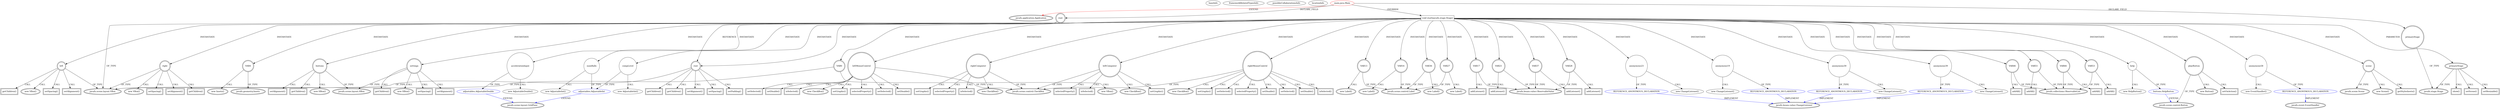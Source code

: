 digraph {
baseInfo[graphId=91,category="extension_graph",isAnonymous=false,possibleRelation=true]
frameworkRelatedTypesInfo[0="javafx.application.Application"]
possibleCollaborationsInfo[0="91~OVERRIDING_METHOD_DECLARATION-INSTANTIATION-~javafx.application.Application ~javafx.beans.value.ChangeListener ~false~true",1="91~OVERRIDING_METHOD_DECLARATION-INSTANTIATION-~javafx.application.Application ~javafx.scene.layout.GridPane ~false~false",2="91~OVERRIDING_METHOD_DECLARATION-INSTANTIATION-~javafx.application.Application ~javafx.event.EventHandler ~false~true",3="91~OVERRIDING_METHOD_DECLARATION-INSTANTIATION-OVERRIDING_METHOD_DECLARATION-INSTANTIATION-~javafx.application.Application ~javafx.scene.layout.GridPane ~false~false",4="91~OVERRIDING_METHOD_DECLARATION-INSTANTIATION-~javafx.application.Application ~javafx.scene.control.Button ~false~false"]
locationInfo[projectName="AaronJRubin-javafx-pong",filePath="/AaronJRubin-javafx-pong/javafx-pong-master/src/main/java/Main.java",contextSignature="Main",graphId="91"]
0[label="main.java.Main",vertexType="ROOT_CLIENT_CLASS_DECLARATION",isFrameworkType=false,color=red]
1[label="javafx.application.Application",vertexType="FRAMEWORK_CLASS_TYPE",isFrameworkType=true,peripheries=2]
2[label="primaryStage",vertexType="FIELD_DECLARATION",isFrameworkType=true,peripheries=2,shape=circle]
3[label="javafx.stage.Stage",vertexType="FRAMEWORK_CLASS_TYPE",isFrameworkType=true,peripheries=2]
4[label="root",vertexType="FIELD_DECLARATION",isFrameworkType=true,peripheries=2,shape=circle]
5[label="javafx.scene.layout.VBox",vertexType="FRAMEWORK_CLASS_TYPE",isFrameworkType=true,peripheries=2]
6[label="void start(javafx.stage.Stage)",vertexType="OVERRIDING_METHOD_DECLARATION",isFrameworkType=false,shape=box]
7[label="primaryStage",vertexType="PARAMETER_DECLARATION",isFrameworkType=true,peripheries=2]
10[label="VAR0",vertexType="VARIABLE_EXPRESION",isFrameworkType=true,peripheries=2,shape=circle]
9[label="new VBox()",vertexType="CONSTRUCTOR_CALL",isFrameworkType=true,peripheries=2]
12[label="root",vertexType="VARIABLE_EXPRESION",isFrameworkType=true,peripheries=2,shape=circle]
13[label="setAlignment()",vertexType="INSIDE_CALL",isFrameworkType=true,peripheries=2,shape=box]
16[label="setSpacing()",vertexType="INSIDE_CALL",isFrameworkType=true,peripheries=2,shape=box]
18[label="setPadding()",vertexType="INSIDE_CALL",isFrameworkType=true,peripheries=2,shape=box]
20[label="VAR4",vertexType="VARIABLE_EXPRESION",isFrameworkType=true,peripheries=2,shape=circle]
21[label="javafx.geometry.Insets",vertexType="FRAMEWORK_CLASS_TYPE",isFrameworkType=true,peripheries=2]
19[label="new Insets()",vertexType="CONSTRUCTOR_CALL",isFrameworkType=true,peripheries=2]
23[label="settings",vertexType="VARIABLE_EXPRESION",isFrameworkType=true,peripheries=2,shape=circle]
24[label="javafx.scene.layout.HBox",vertexType="FRAMEWORK_CLASS_TYPE",isFrameworkType=true,peripheries=2]
22[label="new HBox()",vertexType="CONSTRUCTOR_CALL",isFrameworkType=true,peripheries=2]
26[label="setSpacing()",vertexType="INSIDE_CALL",isFrameworkType=true,peripheries=2,shape=box]
28[label="setAlignment()",vertexType="INSIDE_CALL",isFrameworkType=true,peripheries=2,shape=box]
30[label="numBalls",vertexType="VARIABLE_EXPRESION",isFrameworkType=false,shape=circle]
31[label="adjustables.AdjustableInt",vertexType="REFERENCE_CLIENT_CLASS_DECLARATION",isFrameworkType=false,color=blue]
32[label="javafx.scene.layout.GridPane",vertexType="FRAMEWORK_CLASS_TYPE",isFrameworkType=true,peripheries=2]
29[label="new AdjustableInt()",vertexType="CONSTRUCTOR_CALL",isFrameworkType=false]
34[label="compLevel",vertexType="VARIABLE_EXPRESION",isFrameworkType=false,shape=circle]
33[label="new AdjustableInt()",vertexType="CONSTRUCTOR_CALL",isFrameworkType=false]
37[label="accelerationInput",vertexType="VARIABLE_EXPRESION",isFrameworkType=false,shape=circle]
38[label="adjustables.AdjustableDouble",vertexType="REFERENCE_CLIENT_CLASS_DECLARATION",isFrameworkType=false,color=blue]
36[label="new AdjustableDouble()",vertexType="CONSTRUCTOR_CALL",isFrameworkType=false]
41[label="rightMouseControl",vertexType="VARIABLE_EXPRESION",isFrameworkType=true,peripheries=2,shape=circle]
42[label="javafx.scene.control.CheckBox",vertexType="FRAMEWORK_CLASS_TYPE",isFrameworkType=true,peripheries=2]
40[label="new CheckBox()",vertexType="CONSTRUCTOR_CALL",isFrameworkType=true,peripheries=2]
44[label="setGraphic()",vertexType="INSIDE_CALL",isFrameworkType=true,peripheries=2,shape=box]
46[label="VAR13",vertexType="VARIABLE_EXPRESION",isFrameworkType=true,peripheries=2,shape=circle]
47[label="javafx.scene.control.Label",vertexType="FRAMEWORK_CLASS_TYPE",isFrameworkType=true,peripheries=2]
45[label="new Label()",vertexType="CONSTRUCTOR_CALL",isFrameworkType=true,peripheries=2]
49[label="leftMouseControl",vertexType="VARIABLE_EXPRESION",isFrameworkType=true,peripheries=2,shape=circle]
48[label="new CheckBox()",vertexType="CONSTRUCTOR_CALL",isFrameworkType=true,peripheries=2]
52[label="setGraphic()",vertexType="INSIDE_CALL",isFrameworkType=true,peripheries=2,shape=box]
54[label="VAR16",vertexType="VARIABLE_EXPRESION",isFrameworkType=true,peripheries=2,shape=circle]
53[label="new Label()",vertexType="CONSTRUCTOR_CALL",isFrameworkType=true,peripheries=2]
56[label="VAR17",vertexType="VARIABLE_EXPRESION",isFrameworkType=true,peripheries=2,shape=circle]
58[label="javafx.beans.value.ObservableValue",vertexType="FRAMEWORK_INTERFACE_TYPE",isFrameworkType=true,peripheries=2]
57[label="addListener()",vertexType="INSIDE_CALL",isFrameworkType=true,peripheries=2,shape=box]
60[label="selectedProperty()",vertexType="INSIDE_CALL",isFrameworkType=true,peripheries=2,shape=box]
62[label="anonymous19",vertexType="VARIABLE_EXPRESION",isFrameworkType=false,shape=circle]
63[label="REFERENCE_ANONYMOUS_DECLARATION",vertexType="REFERENCE_ANONYMOUS_DECLARATION",isFrameworkType=false,color=blue]
64[label="javafx.beans.value.ChangeListener",vertexType="FRAMEWORK_INTERFACE_TYPE",isFrameworkType=true,peripheries=2]
61[label="new ChangeListener()",vertexType="CONSTRUCTOR_CALL",isFrameworkType=false]
66[label="setSelected()",vertexType="INSIDE_CALL",isFrameworkType=true,peripheries=2,shape=box]
67[label="VAR21",vertexType="VARIABLE_EXPRESION",isFrameworkType=true,peripheries=2,shape=circle]
68[label="addListener()",vertexType="INSIDE_CALL",isFrameworkType=true,peripheries=2,shape=box]
71[label="selectedProperty()",vertexType="INSIDE_CALL",isFrameworkType=true,peripheries=2,shape=box]
73[label="anonymous23",vertexType="VARIABLE_EXPRESION",isFrameworkType=false,shape=circle]
74[label="REFERENCE_ANONYMOUS_DECLARATION",vertexType="REFERENCE_ANONYMOUS_DECLARATION",isFrameworkType=false,color=blue]
72[label="new ChangeListener()",vertexType="CONSTRUCTOR_CALL",isFrameworkType=false]
77[label="setSelected()",vertexType="INSIDE_CALL",isFrameworkType=true,peripheries=2,shape=box]
79[label="rightComputer",vertexType="VARIABLE_EXPRESION",isFrameworkType=true,peripheries=2,shape=circle]
78[label="new CheckBox()",vertexType="CONSTRUCTOR_CALL",isFrameworkType=true,peripheries=2]
82[label="setGraphic()",vertexType="INSIDE_CALL",isFrameworkType=true,peripheries=2,shape=box]
84[label="VAR27",vertexType="VARIABLE_EXPRESION",isFrameworkType=true,peripheries=2,shape=circle]
83[label="new Label()",vertexType="CONSTRUCTOR_CALL",isFrameworkType=true,peripheries=2]
86[label="VAR28",vertexType="VARIABLE_EXPRESION",isFrameworkType=true,peripheries=2,shape=circle]
87[label="addListener()",vertexType="INSIDE_CALL",isFrameworkType=true,peripheries=2,shape=box]
90[label="selectedProperty()",vertexType="INSIDE_CALL",isFrameworkType=true,peripheries=2,shape=box]
92[label="anonymous30",vertexType="VARIABLE_EXPRESION",isFrameworkType=false,shape=circle]
93[label="REFERENCE_ANONYMOUS_DECLARATION",vertexType="REFERENCE_ANONYMOUS_DECLARATION",isFrameworkType=false,color=blue]
91[label="new ChangeListener()",vertexType="CONSTRUCTOR_CALL",isFrameworkType=false]
96[label="setDisable()",vertexType="INSIDE_CALL",isFrameworkType=true,peripheries=2,shape=box]
98[label="setSelected()",vertexType="INSIDE_CALL",isFrameworkType=true,peripheries=2,shape=box]
100[label="setDisable()",vertexType="INSIDE_CALL",isFrameworkType=true,peripheries=2,shape=box]
102[label="leftComputer",vertexType="VARIABLE_EXPRESION",isFrameworkType=true,peripheries=2,shape=circle]
101[label="new CheckBox()",vertexType="CONSTRUCTOR_CALL",isFrameworkType=true,peripheries=2]
105[label="setGraphic()",vertexType="INSIDE_CALL",isFrameworkType=true,peripheries=2,shape=box]
107[label="VAR36",vertexType="VARIABLE_EXPRESION",isFrameworkType=true,peripheries=2,shape=circle]
106[label="new Label()",vertexType="CONSTRUCTOR_CALL",isFrameworkType=true,peripheries=2]
109[label="VAR37",vertexType="VARIABLE_EXPRESION",isFrameworkType=true,peripheries=2,shape=circle]
110[label="addListener()",vertexType="INSIDE_CALL",isFrameworkType=true,peripheries=2,shape=box]
113[label="selectedProperty()",vertexType="INSIDE_CALL",isFrameworkType=true,peripheries=2,shape=box]
115[label="anonymous39",vertexType="VARIABLE_EXPRESION",isFrameworkType=false,shape=circle]
116[label="REFERENCE_ANONYMOUS_DECLARATION",vertexType="REFERENCE_ANONYMOUS_DECLARATION",isFrameworkType=false,color=blue]
114[label="new ChangeListener()",vertexType="CONSTRUCTOR_CALL",isFrameworkType=false]
119[label="setDisable()",vertexType="INSIDE_CALL",isFrameworkType=true,peripheries=2,shape=box]
121[label="setSelected()",vertexType="INSIDE_CALL",isFrameworkType=true,peripheries=2,shape=box]
123[label="setDisable()",vertexType="INSIDE_CALL",isFrameworkType=true,peripheries=2,shape=box]
125[label="left",vertexType="VARIABLE_EXPRESION",isFrameworkType=true,peripheries=2,shape=circle]
124[label="new VBox()",vertexType="CONSTRUCTOR_CALL",isFrameworkType=true,peripheries=2]
128[label="setSpacing()",vertexType="INSIDE_CALL",isFrameworkType=true,peripheries=2,shape=box]
130[label="setAlignment()",vertexType="INSIDE_CALL",isFrameworkType=true,peripheries=2,shape=box]
131[label="VAR46",vertexType="VARIABLE_EXPRESION",isFrameworkType=true,peripheries=2,shape=circle]
133[label="javafx.collections.ObservableList",vertexType="FRAMEWORK_INTERFACE_TYPE",isFrameworkType=true,peripheries=2]
132[label="addAll()",vertexType="INSIDE_CALL",isFrameworkType=true,peripheries=2,shape=box]
135[label="getChildren()",vertexType="INSIDE_CALL",isFrameworkType=true,peripheries=2,shape=box]
137[label="right",vertexType="VARIABLE_EXPRESION",isFrameworkType=true,peripheries=2,shape=circle]
136[label="new VBox()",vertexType="CONSTRUCTOR_CALL",isFrameworkType=true,peripheries=2]
140[label="setSpacing()",vertexType="INSIDE_CALL",isFrameworkType=true,peripheries=2,shape=box]
142[label="setAlignment()",vertexType="INSIDE_CALL",isFrameworkType=true,peripheries=2,shape=box]
143[label="VAR51",vertexType="VARIABLE_EXPRESION",isFrameworkType=true,peripheries=2,shape=circle]
144[label="addAll()",vertexType="INSIDE_CALL",isFrameworkType=true,peripheries=2,shape=box]
147[label="getChildren()",vertexType="INSIDE_CALL",isFrameworkType=true,peripheries=2,shape=box]
148[label="VAR53",vertexType="VARIABLE_EXPRESION",isFrameworkType=true,peripheries=2,shape=circle]
149[label="addAll()",vertexType="INSIDE_CALL",isFrameworkType=true,peripheries=2,shape=box]
152[label="getChildren()",vertexType="INSIDE_CALL",isFrameworkType=true,peripheries=2,shape=box]
154[label="getChildren()",vertexType="INSIDE_CALL",isFrameworkType=true,peripheries=2,shape=box]
156[label="playButton",vertexType="VARIABLE_EXPRESION",isFrameworkType=true,peripheries=2,shape=circle]
157[label="javafx.scene.control.Button",vertexType="FRAMEWORK_CLASS_TYPE",isFrameworkType=true,peripheries=2]
155[label="new Button()",vertexType="CONSTRUCTOR_CALL",isFrameworkType=true,peripheries=2]
159[label="setOnAction()",vertexType="INSIDE_CALL",isFrameworkType=true,peripheries=2,shape=box]
161[label="anonymous58",vertexType="VARIABLE_EXPRESION",isFrameworkType=false,shape=circle]
162[label="REFERENCE_ANONYMOUS_DECLARATION",vertexType="REFERENCE_ANONYMOUS_DECLARATION",isFrameworkType=false,color=blue]
163[label="javafx.event.EventHandler",vertexType="FRAMEWORK_INTERFACE_TYPE",isFrameworkType=true,peripheries=2]
160[label="new EventHandler()",vertexType="CONSTRUCTOR_CALL",isFrameworkType=false]
165[label="isSelected()",vertexType="INSIDE_CALL",isFrameworkType=true,peripheries=2,shape=box]
167[label="isSelected()",vertexType="INSIDE_CALL",isFrameworkType=true,peripheries=2,shape=box]
169[label="isSelected()",vertexType="INSIDE_CALL",isFrameworkType=true,peripheries=2,shape=box]
171[label="isSelected()",vertexType="INSIDE_CALL",isFrameworkType=true,peripheries=2,shape=box]
173[label="help",vertexType="VARIABLE_EXPRESION",isFrameworkType=false,shape=circle]
174[label="buttons.HelpButton",vertexType="REFERENCE_CLIENT_CLASS_DECLARATION",isFrameworkType=false,color=blue]
172[label="new HelpButton()",vertexType="CONSTRUCTOR_CALL",isFrameworkType=false]
177[label="buttons",vertexType="VARIABLE_EXPRESION",isFrameworkType=true,peripheries=2,shape=circle]
176[label="new HBox()",vertexType="CONSTRUCTOR_CALL",isFrameworkType=true,peripheries=2]
180[label="setAlignment()",vertexType="INSIDE_CALL",isFrameworkType=true,peripheries=2,shape=box]
181[label="VAR66",vertexType="VARIABLE_EXPRESION",isFrameworkType=true,peripheries=2,shape=circle]
182[label="addAll()",vertexType="INSIDE_CALL",isFrameworkType=true,peripheries=2,shape=box]
185[label="getChildren()",vertexType="INSIDE_CALL",isFrameworkType=true,peripheries=2,shape=box]
187[label="getChildren()",vertexType="INSIDE_CALL",isFrameworkType=true,peripheries=2,shape=box]
189[label="scene",vertexType="VARIABLE_EXPRESION",isFrameworkType=true,peripheries=2,shape=circle]
190[label="javafx.scene.Scene",vertexType="FRAMEWORK_CLASS_TYPE",isFrameworkType=true,peripheries=2]
188[label="new Scene()",vertexType="CONSTRUCTOR_CALL",isFrameworkType=true,peripheries=2]
192[label="getStylesheets()",vertexType="INSIDE_CALL",isFrameworkType=true,peripheries=2,shape=box]
194[label="setScene()",vertexType="INSIDE_CALL",isFrameworkType=true,peripheries=2,shape=box]
196[label="setResizable()",vertexType="INSIDE_CALL",isFrameworkType=true,peripheries=2,shape=box]
198[label="show()",vertexType="INSIDE_CALL",isFrameworkType=true,peripheries=2,shape=box]
0->1[label="EXTEND",color=red]
0->2[label="DECLARE_FIELD"]
2->3[label="OF_TYPE"]
0->4[label="DECLARE_FIELD"]
4->5[label="OF_TYPE"]
0->6[label="OVERRIDE"]
7->3[label="OF_TYPE"]
6->7[label="PARAMETER"]
6->10[label="INSTANTIATE"]
10->5[label="OF_TYPE"]
10->9[label="CALL"]
6->12[label="INSTANTIATE"]
4->12[label="REFERENCE"]
12->5[label="OF_TYPE"]
12->13[label="CALL"]
12->16[label="CALL"]
12->18[label="CALL"]
6->20[label="INSTANTIATE"]
20->21[label="OF_TYPE"]
20->19[label="CALL"]
6->23[label="INSTANTIATE"]
23->24[label="OF_TYPE"]
23->22[label="CALL"]
23->26[label="CALL"]
23->28[label="CALL"]
6->30[label="INSTANTIATE"]
31->32[label="EXTEND",color=blue]
30->31[label="OF_TYPE"]
30->29[label="CALL"]
6->34[label="INSTANTIATE"]
34->31[label="OF_TYPE"]
34->33[label="CALL"]
6->37[label="INSTANTIATE"]
38->32[label="EXTEND",color=blue]
37->38[label="OF_TYPE"]
37->36[label="CALL"]
6->41[label="INSTANTIATE"]
41->42[label="OF_TYPE"]
41->40[label="CALL"]
41->44[label="CALL"]
6->46[label="INSTANTIATE"]
46->47[label="OF_TYPE"]
46->45[label="CALL"]
6->49[label="INSTANTIATE"]
49->42[label="OF_TYPE"]
49->48[label="CALL"]
49->52[label="CALL"]
6->54[label="INSTANTIATE"]
54->47[label="OF_TYPE"]
54->53[label="CALL"]
6->56[label="INSTANTIATE"]
56->58[label="OF_TYPE"]
56->57[label="CALL"]
49->60[label="CALL"]
6->62[label="INSTANTIATE"]
63->64[label="IMPLEMENT",color=blue]
62->63[label="OF_TYPE"]
62->61[label="CALL"]
41->66[label="CALL"]
6->67[label="INSTANTIATE"]
67->58[label="OF_TYPE"]
67->68[label="CALL"]
41->71[label="CALL"]
6->73[label="INSTANTIATE"]
74->64[label="IMPLEMENT",color=blue]
73->74[label="OF_TYPE"]
73->72[label="CALL"]
49->77[label="CALL"]
6->79[label="INSTANTIATE"]
79->42[label="OF_TYPE"]
79->78[label="CALL"]
79->82[label="CALL"]
6->84[label="INSTANTIATE"]
84->47[label="OF_TYPE"]
84->83[label="CALL"]
6->86[label="INSTANTIATE"]
86->58[label="OF_TYPE"]
86->87[label="CALL"]
79->90[label="CALL"]
6->92[label="INSTANTIATE"]
93->64[label="IMPLEMENT",color=blue]
92->93[label="OF_TYPE"]
92->91[label="CALL"]
41->96[label="CALL"]
41->98[label="CALL"]
41->100[label="CALL"]
6->102[label="INSTANTIATE"]
102->42[label="OF_TYPE"]
102->101[label="CALL"]
102->105[label="CALL"]
6->107[label="INSTANTIATE"]
107->47[label="OF_TYPE"]
107->106[label="CALL"]
6->109[label="INSTANTIATE"]
109->58[label="OF_TYPE"]
109->110[label="CALL"]
102->113[label="CALL"]
6->115[label="INSTANTIATE"]
116->64[label="IMPLEMENT",color=blue]
115->116[label="OF_TYPE"]
115->114[label="CALL"]
49->119[label="CALL"]
49->121[label="CALL"]
49->123[label="CALL"]
6->125[label="INSTANTIATE"]
125->5[label="OF_TYPE"]
125->124[label="CALL"]
125->128[label="CALL"]
125->130[label="CALL"]
6->131[label="INSTANTIATE"]
131->133[label="OF_TYPE"]
131->132[label="CALL"]
125->135[label="CALL"]
6->137[label="INSTANTIATE"]
137->5[label="OF_TYPE"]
137->136[label="CALL"]
137->140[label="CALL"]
137->142[label="CALL"]
6->143[label="INSTANTIATE"]
143->133[label="OF_TYPE"]
143->144[label="CALL"]
137->147[label="CALL"]
6->148[label="INSTANTIATE"]
148->133[label="OF_TYPE"]
148->149[label="CALL"]
23->152[label="CALL"]
12->154[label="CALL"]
6->156[label="INSTANTIATE"]
156->157[label="OF_TYPE"]
156->155[label="CALL"]
156->159[label="CALL"]
6->161[label="INSTANTIATE"]
162->163[label="IMPLEMENT",color=blue]
161->162[label="OF_TYPE"]
161->160[label="CALL"]
102->165[label="CALL"]
79->167[label="CALL"]
41->169[label="CALL"]
49->171[label="CALL"]
6->173[label="INSTANTIATE"]
174->157[label="EXTEND",color=blue]
173->174[label="OF_TYPE"]
173->172[label="CALL"]
6->177[label="INSTANTIATE"]
177->24[label="OF_TYPE"]
177->176[label="CALL"]
177->180[label="CALL"]
6->181[label="INSTANTIATE"]
181->133[label="OF_TYPE"]
181->182[label="CALL"]
177->185[label="CALL"]
12->187[label="CALL"]
6->189[label="INSTANTIATE"]
189->190[label="OF_TYPE"]
189->188[label="CALL"]
189->192[label="CALL"]
7->194[label="CALL"]
7->196[label="CALL"]
7->198[label="CALL"]
}
